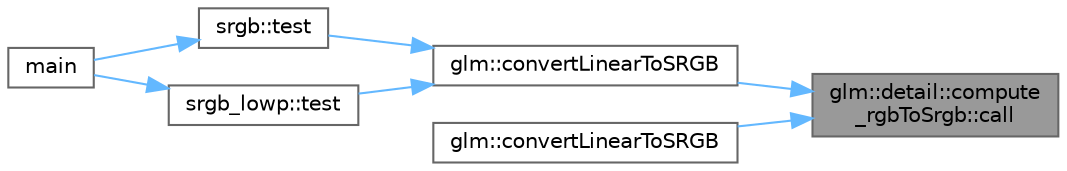 digraph "glm::detail::compute_rgbToSrgb::call"
{
 // LATEX_PDF_SIZE
  bgcolor="transparent";
  edge [fontname=Helvetica,fontsize=10,labelfontname=Helvetica,labelfontsize=10];
  node [fontname=Helvetica,fontsize=10,shape=box,height=0.2,width=0.4];
  rankdir="RL";
  Node1 [id="Node000001",label="glm::detail::compute\l_rgbToSrgb::call",height=0.2,width=0.4,color="gray40", fillcolor="grey60", style="filled", fontcolor="black",tooltip=" "];
  Node1 -> Node2 [id="edge7_Node000001_Node000002",dir="back",color="steelblue1",style="solid",tooltip=" "];
  Node2 [id="Node000002",label="glm::convertLinearToSRGB",height=0.2,width=0.4,color="grey40", fillcolor="white", style="filled",URL="$group__gtc__color__space.html#ga12a34c560bb2db262bd02605d99aa512",tooltip=" "];
  Node2 -> Node3 [id="edge8_Node000002_Node000003",dir="back",color="steelblue1",style="solid",tooltip=" "];
  Node3 [id="Node000003",label="srgb::test",height=0.2,width=0.4,color="grey40", fillcolor="white", style="filled",URL="$namespacesrgb.html#a4e0b1bbf06b627d0d497aad862b7ae31",tooltip=" "];
  Node3 -> Node4 [id="edge9_Node000003_Node000004",dir="back",color="steelblue1",style="solid",tooltip=" "];
  Node4 [id="Node000004",label="main",height=0.2,width=0.4,color="grey40", fillcolor="white", style="filled",URL="$_classes_2lib_2glm_2test_2gtc_2gtc__color__space_8cpp.html#ae66f6b31b5ad750f1fe042a706a4e3d4",tooltip=" "];
  Node2 -> Node5 [id="edge10_Node000002_Node000005",dir="back",color="steelblue1",style="solid",tooltip=" "];
  Node5 [id="Node000005",label="srgb_lowp::test",height=0.2,width=0.4,color="grey40", fillcolor="white", style="filled",URL="$namespacesrgb__lowp.html#afce906cc4ffbbe3aed3ae262f6e24b50",tooltip=" "];
  Node5 -> Node4 [id="edge11_Node000005_Node000004",dir="back",color="steelblue1",style="solid",tooltip=" "];
  Node1 -> Node6 [id="edge12_Node000001_Node000006",dir="back",color="steelblue1",style="solid",tooltip=" "];
  Node6 [id="Node000006",label="glm::convertLinearToSRGB",height=0.2,width=0.4,color="grey40", fillcolor="white", style="filled",URL="$group__gtc__color__space.html#gad83b66b8bbc0f9f1436ed49decc40bb7",tooltip=" "];
}

